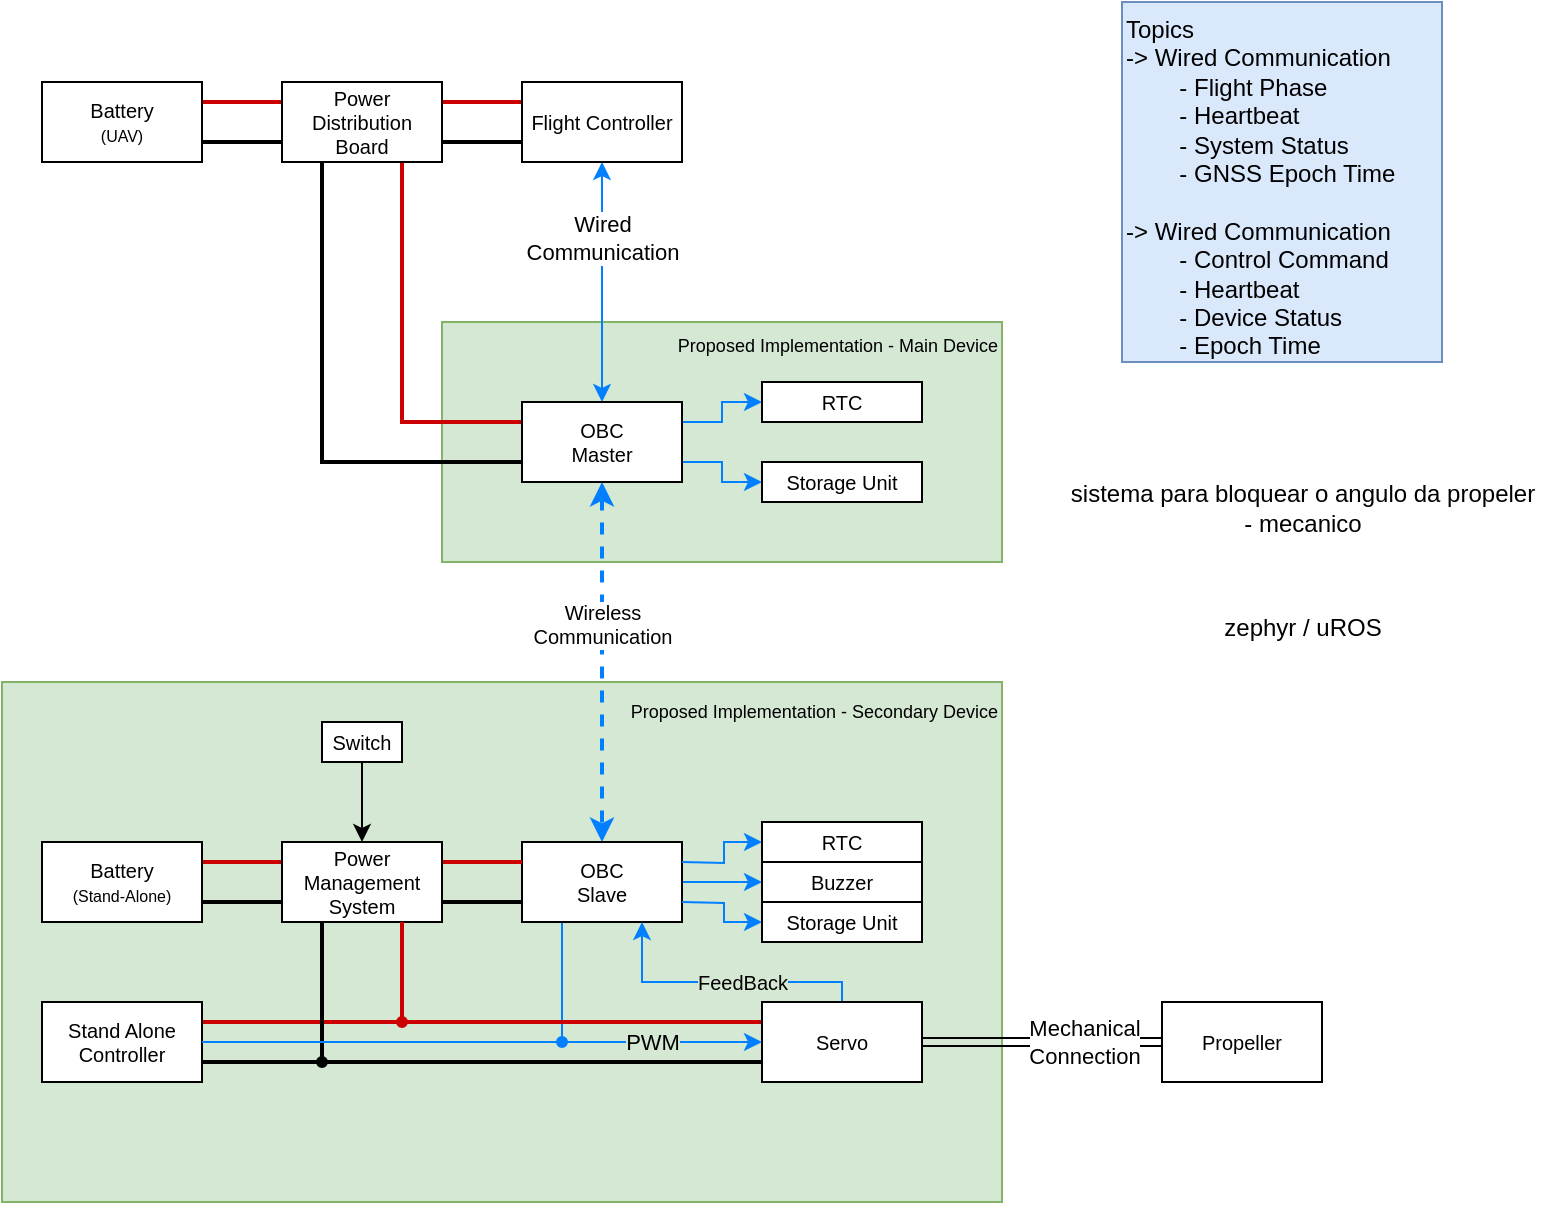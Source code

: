<mxfile version="22.1.7" type="github">
  <diagram name="Page-1" id="tVcE4QUrPDovp9rtR5pz">
    <mxGraphModel dx="989" dy="528" grid="1" gridSize="5" guides="1" tooltips="1" connect="1" arrows="1" fold="1" page="1" pageScale="1" pageWidth="1169" pageHeight="827" math="0" shadow="0">
      <root>
        <mxCell id="0" />
        <mxCell id="1" parent="0" />
        <mxCell id="_uj4PQ5bRNfCSbIJm02j-57" value="&lt;span style=&quot;color: rgb(0, 0, 0); font-family: Helvetica; font-size: 9px; font-style: normal; font-variant-ligatures: normal; font-variant-caps: normal; font-weight: 400; letter-spacing: normal; orphans: 2; text-indent: 0px; text-transform: none; widows: 2; word-spacing: 0px; -webkit-text-stroke-width: 0px; text-decoration-thickness: initial; text-decoration-style: initial; text-decoration-color: initial; float: none; display: inline !important;&quot;&gt;Proposed Implementation - Secondary Device&lt;br&gt;&lt;/span&gt;" style="rounded=0;whiteSpace=wrap;html=1;fillColor=#d5e8d4;strokeColor=#82b366;verticalAlign=top;align=right;labelBackgroundColor=none;" parent="1" vertex="1">
          <mxGeometry x="100" y="360" width="500" height="260" as="geometry" />
        </mxCell>
        <mxCell id="_uj4PQ5bRNfCSbIJm02j-56" value="Proposed Implementation - Main Device" style="rounded=0;whiteSpace=wrap;html=1;fillColor=#d5e8d4;strokeColor=#82b366;verticalAlign=top;align=right;fontSize=9;fontStyle=0" parent="1" vertex="1">
          <mxGeometry x="320" y="180" width="280" height="120" as="geometry" />
        </mxCell>
        <mxCell id="_uj4PQ5bRNfCSbIJm02j-11" style="edgeStyle=orthogonalEdgeStyle;rounded=0;orthogonalLoop=1;jettySize=auto;html=1;exitX=1;exitY=0.25;exitDx=0;exitDy=0;entryX=0;entryY=0.25;entryDx=0;entryDy=0;strokeColor=#CC0000;endArrow=none;endFill=0;strokeWidth=2;fontSize=10;" parent="1" source="_uj4PQ5bRNfCSbIJm02j-1" target="_uj4PQ5bRNfCSbIJm02j-2" edge="1">
          <mxGeometry relative="1" as="geometry" />
        </mxCell>
        <mxCell id="_uj4PQ5bRNfCSbIJm02j-12" style="edgeStyle=orthogonalEdgeStyle;rounded=0;orthogonalLoop=1;jettySize=auto;html=1;exitX=1;exitY=0.75;exitDx=0;exitDy=0;entryX=0;entryY=0.75;entryDx=0;entryDy=0;endArrow=none;endFill=0;strokeWidth=2;fontSize=10;" parent="1" source="_uj4PQ5bRNfCSbIJm02j-1" target="_uj4PQ5bRNfCSbIJm02j-2" edge="1">
          <mxGeometry relative="1" as="geometry" />
        </mxCell>
        <mxCell id="_uj4PQ5bRNfCSbIJm02j-1" value="Battery&lt;br style=&quot;font-size: 10px;&quot;&gt;&lt;font style=&quot;font-size: 8px;&quot;&gt;(UAV)&lt;/font&gt;" style="rounded=0;whiteSpace=wrap;html=1;fontSize=10;" parent="1" vertex="1">
          <mxGeometry x="120" y="60" width="80" height="40" as="geometry" />
        </mxCell>
        <mxCell id="_uj4PQ5bRNfCSbIJm02j-13" style="edgeStyle=orthogonalEdgeStyle;rounded=0;orthogonalLoop=1;jettySize=auto;html=1;exitX=1;exitY=0.25;exitDx=0;exitDy=0;entryX=0;entryY=0.25;entryDx=0;entryDy=0;strokeColor=#CC0000;endArrow=none;endFill=0;strokeWidth=2;fontSize=10;" parent="1" source="_uj4PQ5bRNfCSbIJm02j-2" target="_uj4PQ5bRNfCSbIJm02j-4" edge="1">
          <mxGeometry relative="1" as="geometry" />
        </mxCell>
        <mxCell id="_uj4PQ5bRNfCSbIJm02j-14" style="edgeStyle=orthogonalEdgeStyle;rounded=0;orthogonalLoop=1;jettySize=auto;html=1;exitX=1;exitY=0.75;exitDx=0;exitDy=0;entryX=0;entryY=0.75;entryDx=0;entryDy=0;endArrow=none;endFill=0;strokeWidth=2;fontSize=10;" parent="1" source="_uj4PQ5bRNfCSbIJm02j-2" target="_uj4PQ5bRNfCSbIJm02j-4" edge="1">
          <mxGeometry relative="1" as="geometry" />
        </mxCell>
        <mxCell id="_uj4PQ5bRNfCSbIJm02j-21" style="edgeStyle=orthogonalEdgeStyle;rounded=0;orthogonalLoop=1;jettySize=auto;html=1;exitX=0.75;exitY=1;exitDx=0;exitDy=0;entryX=0;entryY=0.25;entryDx=0;entryDy=0;strokeColor=#CC0000;endArrow=none;endFill=0;strokeWidth=2;fontSize=10;" parent="1" source="_uj4PQ5bRNfCSbIJm02j-2" target="_uj4PQ5bRNfCSbIJm02j-6" edge="1">
          <mxGeometry relative="1" as="geometry" />
        </mxCell>
        <mxCell id="_uj4PQ5bRNfCSbIJm02j-22" style="edgeStyle=orthogonalEdgeStyle;rounded=0;orthogonalLoop=1;jettySize=auto;html=1;exitX=0.25;exitY=1;exitDx=0;exitDy=0;entryX=0;entryY=0.75;entryDx=0;entryDy=0;endArrow=none;endFill=0;strokeWidth=2;fontSize=10;" parent="1" source="_uj4PQ5bRNfCSbIJm02j-2" target="_uj4PQ5bRNfCSbIJm02j-6" edge="1">
          <mxGeometry relative="1" as="geometry" />
        </mxCell>
        <mxCell id="_uj4PQ5bRNfCSbIJm02j-2" value="Power Distribution Board" style="rounded=0;whiteSpace=wrap;html=1;fontSize=10;" parent="1" vertex="1">
          <mxGeometry x="240" y="60" width="80" height="40" as="geometry" />
        </mxCell>
        <mxCell id="_uj4PQ5bRNfCSbIJm02j-19" style="edgeStyle=orthogonalEdgeStyle;rounded=0;orthogonalLoop=1;jettySize=auto;html=1;exitX=0.5;exitY=1;exitDx=0;exitDy=0;entryX=0.5;entryY=0;entryDx=0;entryDy=0;strokeColor=#007FFF;fontSize=10;startArrow=classic;startFill=1;endArrow=classic;endFill=1;" parent="1" source="_uj4PQ5bRNfCSbIJm02j-4" target="_uj4PQ5bRNfCSbIJm02j-6" edge="1">
          <mxGeometry relative="1" as="geometry" />
        </mxCell>
        <mxCell id="s3DaozMgUBLGVRtoMl2w-2" value="&lt;div&gt;Wired&lt;/div&gt;&lt;div&gt;Communication&lt;/div&gt;" style="edgeLabel;html=1;align=center;verticalAlign=middle;resizable=0;points=[];" parent="_uj4PQ5bRNfCSbIJm02j-19" vertex="1" connectable="0">
          <mxGeometry x="-0.225" y="2" relative="1" as="geometry">
            <mxPoint x="-2" y="-9" as="offset" />
          </mxGeometry>
        </mxCell>
        <mxCell id="_uj4PQ5bRNfCSbIJm02j-4" value="Flight Controller" style="rounded=0;whiteSpace=wrap;html=1;fontSize=10;" parent="1" vertex="1">
          <mxGeometry x="360" y="60" width="80" height="40" as="geometry" />
        </mxCell>
        <mxCell id="_uj4PQ5bRNfCSbIJm02j-9" value="" style="edgeStyle=orthogonalEdgeStyle;rounded=0;orthogonalLoop=1;jettySize=auto;html=1;strokeColor=#007FFF;exitX=1;exitY=0.25;exitDx=0;exitDy=0;fontSize=10;" parent="1" source="_uj4PQ5bRNfCSbIJm02j-6" target="_uj4PQ5bRNfCSbIJm02j-8" edge="1">
          <mxGeometry relative="1" as="geometry" />
        </mxCell>
        <mxCell id="_uj4PQ5bRNfCSbIJm02j-23" style="edgeStyle=orthogonalEdgeStyle;rounded=0;orthogonalLoop=1;jettySize=auto;html=1;exitX=1;exitY=0.75;exitDx=0;exitDy=0;entryX=0;entryY=0.5;entryDx=0;entryDy=0;strokeColor=#007FFF;fontSize=10;" parent="1" source="_uj4PQ5bRNfCSbIJm02j-6" target="_uj4PQ5bRNfCSbIJm02j-10" edge="1">
          <mxGeometry relative="1" as="geometry" />
        </mxCell>
        <mxCell id="_uj4PQ5bRNfCSbIJm02j-25" value="" style="edgeStyle=orthogonalEdgeStyle;rounded=0;orthogonalLoop=1;jettySize=auto;html=1;dashed=1;strokeWidth=2;strokeColor=#007FFF;fontSize=10;startArrow=classic;startFill=1;" parent="1" source="_uj4PQ5bRNfCSbIJm02j-6" target="_uj4PQ5bRNfCSbIJm02j-24" edge="1">
          <mxGeometry relative="1" as="geometry" />
        </mxCell>
        <mxCell id="_uj4PQ5bRNfCSbIJm02j-55" value="Wireless&lt;br style=&quot;font-size: 10px;&quot;&gt;Communication" style="edgeLabel;html=1;align=center;verticalAlign=middle;resizable=0;points=[];fontSize=10;" parent="_uj4PQ5bRNfCSbIJm02j-25" vertex="1" connectable="0">
          <mxGeometry x="0.15" y="2" relative="1" as="geometry">
            <mxPoint x="-2" y="-33" as="offset" />
          </mxGeometry>
        </mxCell>
        <mxCell id="_uj4PQ5bRNfCSbIJm02j-6" value="OBC&lt;br style=&quot;font-size: 10px;&quot;&gt;Master" style="rounded=0;whiteSpace=wrap;html=1;fontSize=10;" parent="1" vertex="1">
          <mxGeometry x="360" y="220" width="80" height="40" as="geometry" />
        </mxCell>
        <mxCell id="_uj4PQ5bRNfCSbIJm02j-8" value="RTC" style="rounded=0;whiteSpace=wrap;html=1;fontSize=10;" parent="1" vertex="1">
          <mxGeometry x="480" y="210" width="80" height="20" as="geometry" />
        </mxCell>
        <mxCell id="_uj4PQ5bRNfCSbIJm02j-10" value="Storage Unit" style="rounded=0;whiteSpace=wrap;html=1;fontSize=10;" parent="1" vertex="1">
          <mxGeometry x="480" y="250" width="80" height="20" as="geometry" />
        </mxCell>
        <mxCell id="bVLdCfMsv9ZkEpp4oeo9-4" style="edgeStyle=orthogonalEdgeStyle;rounded=0;orthogonalLoop=1;jettySize=auto;html=1;exitX=1;exitY=0.5;exitDx=0;exitDy=0;entryX=0;entryY=0.5;entryDx=0;entryDy=0;strokeColor=#007FFF;" edge="1" parent="1" source="_uj4PQ5bRNfCSbIJm02j-24" target="bVLdCfMsv9ZkEpp4oeo9-1">
          <mxGeometry relative="1" as="geometry" />
        </mxCell>
        <mxCell id="bVLdCfMsv9ZkEpp4oeo9-6" style="edgeStyle=orthogonalEdgeStyle;rounded=0;orthogonalLoop=1;jettySize=auto;html=1;exitX=0.25;exitY=1;exitDx=0;exitDy=0;entryX=0.5;entryY=0;entryDx=0;entryDy=0;strokeColor=#007FFF;endArrow=none;endFill=0;" edge="1" parent="1" source="_uj4PQ5bRNfCSbIJm02j-24" target="bVLdCfMsv9ZkEpp4oeo9-18">
          <mxGeometry relative="1" as="geometry" />
        </mxCell>
        <mxCell id="_uj4PQ5bRNfCSbIJm02j-24" value="OBC&lt;br style=&quot;font-size: 10px;&quot;&gt;Slave" style="rounded=0;whiteSpace=wrap;html=1;fontSize=10;" parent="1" vertex="1">
          <mxGeometry x="360" y="440" width="80" height="40" as="geometry" />
        </mxCell>
        <mxCell id="_uj4PQ5bRNfCSbIJm02j-36" style="edgeStyle=orthogonalEdgeStyle;rounded=0;orthogonalLoop=1;jettySize=auto;html=1;exitX=1;exitY=0.25;exitDx=0;exitDy=0;entryX=0;entryY=0.25;entryDx=0;entryDy=0;strokeColor=#CC0000;endArrow=none;endFill=0;strokeWidth=2;fontSize=10;" parent="1" source="_uj4PQ5bRNfCSbIJm02j-38" target="_uj4PQ5bRNfCSbIJm02j-41" edge="1">
          <mxGeometry relative="1" as="geometry" />
        </mxCell>
        <mxCell id="_uj4PQ5bRNfCSbIJm02j-37" style="edgeStyle=orthogonalEdgeStyle;rounded=0;orthogonalLoop=1;jettySize=auto;html=1;exitX=1;exitY=0.75;exitDx=0;exitDy=0;entryX=0;entryY=0.75;entryDx=0;entryDy=0;endArrow=none;endFill=0;strokeWidth=2;fontSize=10;" parent="1" source="_uj4PQ5bRNfCSbIJm02j-38" target="_uj4PQ5bRNfCSbIJm02j-41" edge="1">
          <mxGeometry relative="1" as="geometry" />
        </mxCell>
        <mxCell id="_uj4PQ5bRNfCSbIJm02j-38" value="Battery&lt;br style=&quot;font-size: 10px;&quot;&gt;&lt;font style=&quot;font-size: 8px;&quot;&gt;(Stand-Alone)&lt;/font&gt;" style="rounded=0;whiteSpace=wrap;html=1;fontSize=10;" parent="1" vertex="1">
          <mxGeometry x="120" y="440" width="80" height="40" as="geometry" />
        </mxCell>
        <mxCell id="_uj4PQ5bRNfCSbIJm02j-39" style="edgeStyle=orthogonalEdgeStyle;rounded=0;orthogonalLoop=1;jettySize=auto;html=1;exitX=1;exitY=0.25;exitDx=0;exitDy=0;entryX=0;entryY=0.25;entryDx=0;entryDy=0;strokeColor=#CC0000;endArrow=none;endFill=0;strokeWidth=2;fontSize=10;" parent="1" source="_uj4PQ5bRNfCSbIJm02j-41" target="_uj4PQ5bRNfCSbIJm02j-24" edge="1">
          <mxGeometry relative="1" as="geometry">
            <mxPoint x="360" y="450" as="targetPoint" />
          </mxGeometry>
        </mxCell>
        <mxCell id="_uj4PQ5bRNfCSbIJm02j-40" style="edgeStyle=orthogonalEdgeStyle;rounded=0;orthogonalLoop=1;jettySize=auto;html=1;exitX=1;exitY=0.75;exitDx=0;exitDy=0;entryX=0;entryY=0.75;entryDx=0;entryDy=0;endArrow=none;endFill=0;strokeWidth=2;fontSize=10;" parent="1" source="_uj4PQ5bRNfCSbIJm02j-41" target="_uj4PQ5bRNfCSbIJm02j-24" edge="1">
          <mxGeometry relative="1" as="geometry">
            <mxPoint x="360" y="470" as="targetPoint" />
          </mxGeometry>
        </mxCell>
        <mxCell id="_uj4PQ5bRNfCSbIJm02j-49" style="edgeStyle=orthogonalEdgeStyle;rounded=0;orthogonalLoop=1;jettySize=auto;html=1;exitX=1;exitY=0.5;exitDx=0;exitDy=0;entryX=0;entryY=0.25;entryDx=0;entryDy=0;strokeWidth=2;strokeColor=#CC0000;endArrow=none;endFill=0;fontSize=10;" parent="1" source="bVLdCfMsv9ZkEpp4oeo9-14" target="_uj4PQ5bRNfCSbIJm02j-48" edge="1">
          <mxGeometry relative="1" as="geometry">
            <Array as="points">
              <mxPoint x="330" y="530" />
              <mxPoint x="330" y="530" />
            </Array>
          </mxGeometry>
        </mxCell>
        <mxCell id="_uj4PQ5bRNfCSbIJm02j-50" style="edgeStyle=orthogonalEdgeStyle;rounded=0;orthogonalLoop=1;jettySize=auto;html=1;exitX=0.5;exitY=1;exitDx=0;exitDy=0;entryX=0;entryY=0.75;entryDx=0;entryDy=0;strokeWidth=2;endArrow=none;endFill=0;fontSize=10;" parent="1" source="bVLdCfMsv9ZkEpp4oeo9-11" edge="1">
          <mxGeometry relative="1" as="geometry">
            <mxPoint x="261" y="532" as="sourcePoint" />
            <mxPoint x="481" y="550" as="targetPoint" />
            <Array as="points">
              <mxPoint x="260" y="550" />
            </Array>
          </mxGeometry>
        </mxCell>
        <mxCell id="_uj4PQ5bRNfCSbIJm02j-41" value="Power Management System" style="rounded=0;whiteSpace=wrap;html=1;fontSize=10;" parent="1" vertex="1">
          <mxGeometry x="240" y="440" width="80" height="40" as="geometry" />
        </mxCell>
        <mxCell id="_uj4PQ5bRNfCSbIJm02j-44" value="" style="edgeStyle=orthogonalEdgeStyle;rounded=0;orthogonalLoop=1;jettySize=auto;html=1;strokeColor=#007FFF;exitX=1;exitY=0.25;exitDx=0;exitDy=0;fontSize=10;entryX=0;entryY=0.5;entryDx=0;entryDy=0;" parent="1" target="_uj4PQ5bRNfCSbIJm02j-46" edge="1">
          <mxGeometry relative="1" as="geometry">
            <mxPoint x="440" y="450" as="sourcePoint" />
          </mxGeometry>
        </mxCell>
        <mxCell id="_uj4PQ5bRNfCSbIJm02j-45" style="edgeStyle=orthogonalEdgeStyle;rounded=0;orthogonalLoop=1;jettySize=auto;html=1;exitX=1;exitY=0.75;exitDx=0;exitDy=0;entryX=0;entryY=0.5;entryDx=0;entryDy=0;strokeColor=#007FFF;fontSize=10;" parent="1" target="_uj4PQ5bRNfCSbIJm02j-47" edge="1">
          <mxGeometry relative="1" as="geometry">
            <mxPoint x="440" y="470" as="sourcePoint" />
          </mxGeometry>
        </mxCell>
        <mxCell id="_uj4PQ5bRNfCSbIJm02j-46" value="RTC" style="rounded=0;whiteSpace=wrap;html=1;fontSize=10;" parent="1" vertex="1">
          <mxGeometry x="480" y="430" width="80" height="20" as="geometry" />
        </mxCell>
        <mxCell id="_uj4PQ5bRNfCSbIJm02j-47" value="Storage Unit" style="rounded=0;whiteSpace=wrap;html=1;fontSize=10;" parent="1" vertex="1">
          <mxGeometry x="480" y="470" width="80" height="20" as="geometry" />
        </mxCell>
        <mxCell id="_uj4PQ5bRNfCSbIJm02j-51" style="edgeStyle=orthogonalEdgeStyle;rounded=0;orthogonalLoop=1;jettySize=auto;html=1;exitX=0.5;exitY=0;exitDx=0;exitDy=0;entryX=0.75;entryY=1;entryDx=0;entryDy=0;strokeColor=#007FFF;fontSize=10;" parent="1" source="_uj4PQ5bRNfCSbIJm02j-48" target="_uj4PQ5bRNfCSbIJm02j-24" edge="1">
          <mxGeometry relative="1" as="geometry">
            <Array as="points">
              <mxPoint x="520" y="510" />
              <mxPoint x="420" y="510" />
            </Array>
          </mxGeometry>
        </mxCell>
        <mxCell id="_uj4PQ5bRNfCSbIJm02j-52" value="&lt;span style=&quot;&quot;&gt;FeedBack&lt;/span&gt;" style="edgeLabel;html=1;align=center;verticalAlign=middle;resizable=0;points=[];fontSize=10;labelBackgroundColor=#D5E8D4;" parent="_uj4PQ5bRNfCSbIJm02j-51" vertex="1" connectable="0">
          <mxGeometry x="0.569" y="-1" relative="1" as="geometry">
            <mxPoint x="49" as="offset" />
          </mxGeometry>
        </mxCell>
        <mxCell id="_uj4PQ5bRNfCSbIJm02j-59" value="" style="edgeStyle=orthogonalEdgeStyle;rounded=0;orthogonalLoop=1;jettySize=auto;html=1;endArrow=none;endFill=0;shape=link;" parent="1" source="_uj4PQ5bRNfCSbIJm02j-48" target="_uj4PQ5bRNfCSbIJm02j-58" edge="1">
          <mxGeometry relative="1" as="geometry" />
        </mxCell>
        <mxCell id="_uj4PQ5bRNfCSbIJm02j-60" value="Mechanical&lt;br&gt;Connection" style="edgeLabel;html=1;align=center;verticalAlign=middle;resizable=0;points=[];" parent="_uj4PQ5bRNfCSbIJm02j-59" vertex="1" connectable="0">
          <mxGeometry x="0.591" y="1" relative="1" as="geometry">
            <mxPoint x="-15" y="1" as="offset" />
          </mxGeometry>
        </mxCell>
        <mxCell id="_uj4PQ5bRNfCSbIJm02j-48" value="Servo" style="rounded=0;whiteSpace=wrap;html=1;fontSize=10;" parent="1" vertex="1">
          <mxGeometry x="480" y="520" width="80" height="40" as="geometry" />
        </mxCell>
        <mxCell id="_uj4PQ5bRNfCSbIJm02j-54" value="" style="edgeStyle=orthogonalEdgeStyle;rounded=0;orthogonalLoop=1;jettySize=auto;html=1;fontSize=10;" parent="1" source="_uj4PQ5bRNfCSbIJm02j-53" target="_uj4PQ5bRNfCSbIJm02j-41" edge="1">
          <mxGeometry relative="1" as="geometry" />
        </mxCell>
        <mxCell id="_uj4PQ5bRNfCSbIJm02j-53" value="Switch" style="rounded=0;whiteSpace=wrap;html=1;fontSize=10;" parent="1" vertex="1">
          <mxGeometry x="260" y="380" width="40" height="20" as="geometry" />
        </mxCell>
        <mxCell id="_uj4PQ5bRNfCSbIJm02j-58" value="Propeller" style="rounded=0;whiteSpace=wrap;html=1;fontSize=10;" parent="1" vertex="1">
          <mxGeometry x="680" y="520" width="80" height="40" as="geometry" />
        </mxCell>
        <mxCell id="s3DaozMgUBLGVRtoMl2w-4" value="&lt;div&gt;Topics&lt;/div&gt;&lt;div&gt;-&amp;gt; Wired Communication&lt;br&gt;&lt;/div&gt;&lt;div&gt;&lt;span style=&quot;&quot;&gt;&lt;span style=&quot;white-space: pre;&quot;&gt;&amp;nbsp;&amp;nbsp;&amp;nbsp;&amp;nbsp;&lt;span style=&quot;white-space: pre;&quot;&gt;&#x9;&lt;/span&gt;&lt;/span&gt;&lt;/span&gt;- Flight Phase&lt;/div&gt;&lt;div&gt;&lt;span style=&quot;&quot;&gt;&lt;span style=&quot;white-space: pre;&quot;&gt;&amp;nbsp;&amp;nbsp;&amp;nbsp;&amp;nbsp;&lt;span style=&quot;white-space: pre;&quot;&gt;&#x9;&lt;/span&gt;&lt;/span&gt;&lt;/span&gt;- Heartbeat&lt;/div&gt;&lt;div&gt;&lt;span style=&quot;white-space: pre;&quot;&gt;&#x9;&lt;/span&gt;- System Status&lt;br&gt;&lt;/div&gt;&lt;div&gt;&lt;span style=&quot;&quot;&gt;&lt;span style=&quot;white-space: pre;&quot;&gt;&amp;nbsp;&amp;nbsp;&amp;nbsp;&amp;nbsp;&lt;/span&gt;&lt;/span&gt;&lt;span style=&quot;white-space: pre;&quot;&gt;&#x9;&lt;/span&gt;- GNSS Epoch Time&lt;/div&gt;&lt;div&gt;&lt;br&gt;&lt;/div&gt;&lt;div&gt;-&amp;gt; Wired Communication&lt;br&gt;&lt;div&gt;&lt;span style=&quot;white-space: pre;&quot;&gt;&#x9;&lt;/span&gt;- Control Command&lt;br&gt;&lt;/div&gt;&lt;div&gt;&lt;span style=&quot;&quot;&gt;&lt;span style=&quot;white-space: pre;&quot;&gt;&amp;nbsp;&amp;nbsp;&amp;nbsp;&amp;nbsp;&lt;span style=&quot;white-space: pre;&quot;&gt;&#x9;&lt;/span&gt;&lt;/span&gt;&lt;/span&gt;- Heartbeat&lt;br&gt;&lt;/div&gt;&lt;div&gt;&lt;span style=&quot;white-space: pre;&quot;&gt;&#x9;&lt;/span&gt;- Device Status&lt;/div&gt;&lt;div&gt;&lt;span style=&quot;white-space: pre;&quot;&gt;&#x9;&lt;/span&gt;- Epoch Time&lt;/div&gt;&lt;div&gt;&lt;br&gt;&lt;/div&gt;&lt;/div&gt;" style="text;html=1;strokeColor=#6c8ebf;fillColor=#dae8fc;align=left;verticalAlign=top;whiteSpace=wrap;rounded=0;" parent="1" vertex="1">
          <mxGeometry x="660" y="20" width="160" height="180" as="geometry" />
        </mxCell>
        <mxCell id="bVLdCfMsv9ZkEpp4oeo9-1" value="Buzzer" style="rounded=0;whiteSpace=wrap;html=1;fontSize=10;" vertex="1" parent="1">
          <mxGeometry x="480" y="450" width="80" height="20" as="geometry" />
        </mxCell>
        <mxCell id="bVLdCfMsv9ZkEpp4oeo9-2" value="&lt;div&gt;sistema para bloquear o angulo da propeler&lt;/div&gt;&lt;div&gt;- mecanico&lt;br&gt;&lt;/div&gt;" style="text;html=1;align=center;verticalAlign=middle;resizable=0;points=[];autosize=1;strokeColor=none;fillColor=none;" vertex="1" parent="1">
          <mxGeometry x="625" y="253" width="250" height="40" as="geometry" />
        </mxCell>
        <mxCell id="bVLdCfMsv9ZkEpp4oeo9-3" value="&lt;div&gt;zephyr / uROS&lt;/div&gt;" style="text;html=1;align=center;verticalAlign=middle;resizable=0;points=[];autosize=1;strokeColor=none;fillColor=none;" vertex="1" parent="1">
          <mxGeometry x="700" y="318" width="100" height="30" as="geometry" />
        </mxCell>
        <mxCell id="bVLdCfMsv9ZkEpp4oeo9-10" style="edgeStyle=orthogonalEdgeStyle;rounded=0;orthogonalLoop=1;jettySize=auto;html=1;exitX=1;exitY=0.5;exitDx=0;exitDy=0;entryX=0;entryY=0.5;entryDx=0;entryDy=0;strokeColor=#007FFF;" edge="1" parent="1" source="bVLdCfMsv9ZkEpp4oeo9-18" target="_uj4PQ5bRNfCSbIJm02j-48">
          <mxGeometry relative="1" as="geometry" />
        </mxCell>
        <mxCell id="bVLdCfMsv9ZkEpp4oeo9-17" value="PWM" style="edgeLabel;html=1;align=center;verticalAlign=middle;resizable=0;points=[];labelBackgroundColor=#D5E8D4;" vertex="1" connectable="0" parent="bVLdCfMsv9ZkEpp4oeo9-10">
          <mxGeometry x="0.179" y="-1" relative="1" as="geometry">
            <mxPoint x="-15" y="-1" as="offset" />
          </mxGeometry>
        </mxCell>
        <mxCell id="bVLdCfMsv9ZkEpp4oeo9-13" style="edgeStyle=orthogonalEdgeStyle;rounded=0;orthogonalLoop=1;jettySize=auto;html=1;exitX=1;exitY=0.75;exitDx=0;exitDy=0;entryX=0;entryY=0.5;entryDx=0;entryDy=0;endArrow=none;endFill=0;strokeWidth=2;" edge="1" parent="1" source="bVLdCfMsv9ZkEpp4oeo9-5" target="bVLdCfMsv9ZkEpp4oeo9-11">
          <mxGeometry relative="1" as="geometry">
            <Array as="points">
              <mxPoint x="255" y="550" />
            </Array>
          </mxGeometry>
        </mxCell>
        <mxCell id="bVLdCfMsv9ZkEpp4oeo9-16" style="edgeStyle=orthogonalEdgeStyle;rounded=0;orthogonalLoop=1;jettySize=auto;html=1;entryX=0;entryY=0.5;entryDx=0;entryDy=0;strokeColor=#CC0000;strokeWidth=2;endArrow=none;endFill=0;exitX=1;exitY=0.25;exitDx=0;exitDy=0;" edge="1" parent="1" source="bVLdCfMsv9ZkEpp4oeo9-5" target="bVLdCfMsv9ZkEpp4oeo9-14">
          <mxGeometry relative="1" as="geometry">
            <mxPoint x="210" y="550" as="sourcePoint" />
            <Array as="points" />
          </mxGeometry>
        </mxCell>
        <mxCell id="bVLdCfMsv9ZkEpp4oeo9-5" value="Stand Alone&lt;br&gt;&lt;div&gt;Controller&lt;/div&gt;" style="rounded=0;whiteSpace=wrap;html=1;fontSize=10;" vertex="1" parent="1">
          <mxGeometry x="120" y="520" width="80" height="40" as="geometry" />
        </mxCell>
        <mxCell id="bVLdCfMsv9ZkEpp4oeo9-12" value="" style="edgeStyle=orthogonalEdgeStyle;rounded=0;orthogonalLoop=1;jettySize=auto;html=1;exitX=0.25;exitY=1;exitDx=0;exitDy=0;entryX=0.5;entryY=0;entryDx=0;entryDy=0;strokeWidth=2;endArrow=none;endFill=0;fontSize=10;" edge="1" parent="1" source="_uj4PQ5bRNfCSbIJm02j-41" target="bVLdCfMsv9ZkEpp4oeo9-11">
          <mxGeometry relative="1" as="geometry">
            <mxPoint x="260" y="480" as="sourcePoint" />
            <mxPoint x="480" y="550" as="targetPoint" />
            <Array as="points">
              <mxPoint x="260" y="500" />
              <mxPoint x="260" y="500" />
            </Array>
          </mxGeometry>
        </mxCell>
        <mxCell id="bVLdCfMsv9ZkEpp4oeo9-11" value="" style="ellipse;whiteSpace=wrap;html=1;aspect=fixed;fillColor=#000000;" vertex="1" parent="1">
          <mxGeometry x="257.5" y="547.5" width="5" height="5" as="geometry" />
        </mxCell>
        <mxCell id="bVLdCfMsv9ZkEpp4oeo9-15" value="" style="edgeStyle=orthogonalEdgeStyle;rounded=0;orthogonalLoop=1;jettySize=auto;html=1;exitX=0.75;exitY=1;exitDx=0;exitDy=0;entryX=0.5;entryY=0;entryDx=0;entryDy=0;strokeWidth=2;strokeColor=#CC0000;endArrow=none;endFill=0;fontSize=10;" edge="1" parent="1" source="_uj4PQ5bRNfCSbIJm02j-41" target="bVLdCfMsv9ZkEpp4oeo9-14">
          <mxGeometry relative="1" as="geometry">
            <mxPoint x="300" y="480" as="sourcePoint" />
            <mxPoint x="480" y="530" as="targetPoint" />
          </mxGeometry>
        </mxCell>
        <mxCell id="bVLdCfMsv9ZkEpp4oeo9-14" value="" style="ellipse;whiteSpace=wrap;html=1;aspect=fixed;fillColor=#CC0000;strokeColor=#CC0000;" vertex="1" parent="1">
          <mxGeometry x="297.5" y="527.5" width="5" height="5" as="geometry" />
        </mxCell>
        <mxCell id="bVLdCfMsv9ZkEpp4oeo9-19" value="" style="edgeStyle=orthogonalEdgeStyle;rounded=0;orthogonalLoop=1;jettySize=auto;html=1;exitX=1;exitY=0.5;exitDx=0;exitDy=0;entryX=0;entryY=0.5;entryDx=0;entryDy=0;strokeColor=#007FFF;endArrow=none;endFill=0;" edge="1" parent="1" source="bVLdCfMsv9ZkEpp4oeo9-5" target="bVLdCfMsv9ZkEpp4oeo9-18">
          <mxGeometry relative="1" as="geometry">
            <mxPoint x="200" y="540" as="sourcePoint" />
            <mxPoint x="480" y="540" as="targetPoint" />
          </mxGeometry>
        </mxCell>
        <mxCell id="bVLdCfMsv9ZkEpp4oeo9-18" value="" style="ellipse;whiteSpace=wrap;html=1;aspect=fixed;fillColor=#007FFF;strokeColor=#007FFF;" vertex="1" parent="1">
          <mxGeometry x="377.5" y="537.5" width="5" height="5" as="geometry" />
        </mxCell>
      </root>
    </mxGraphModel>
  </diagram>
</mxfile>

